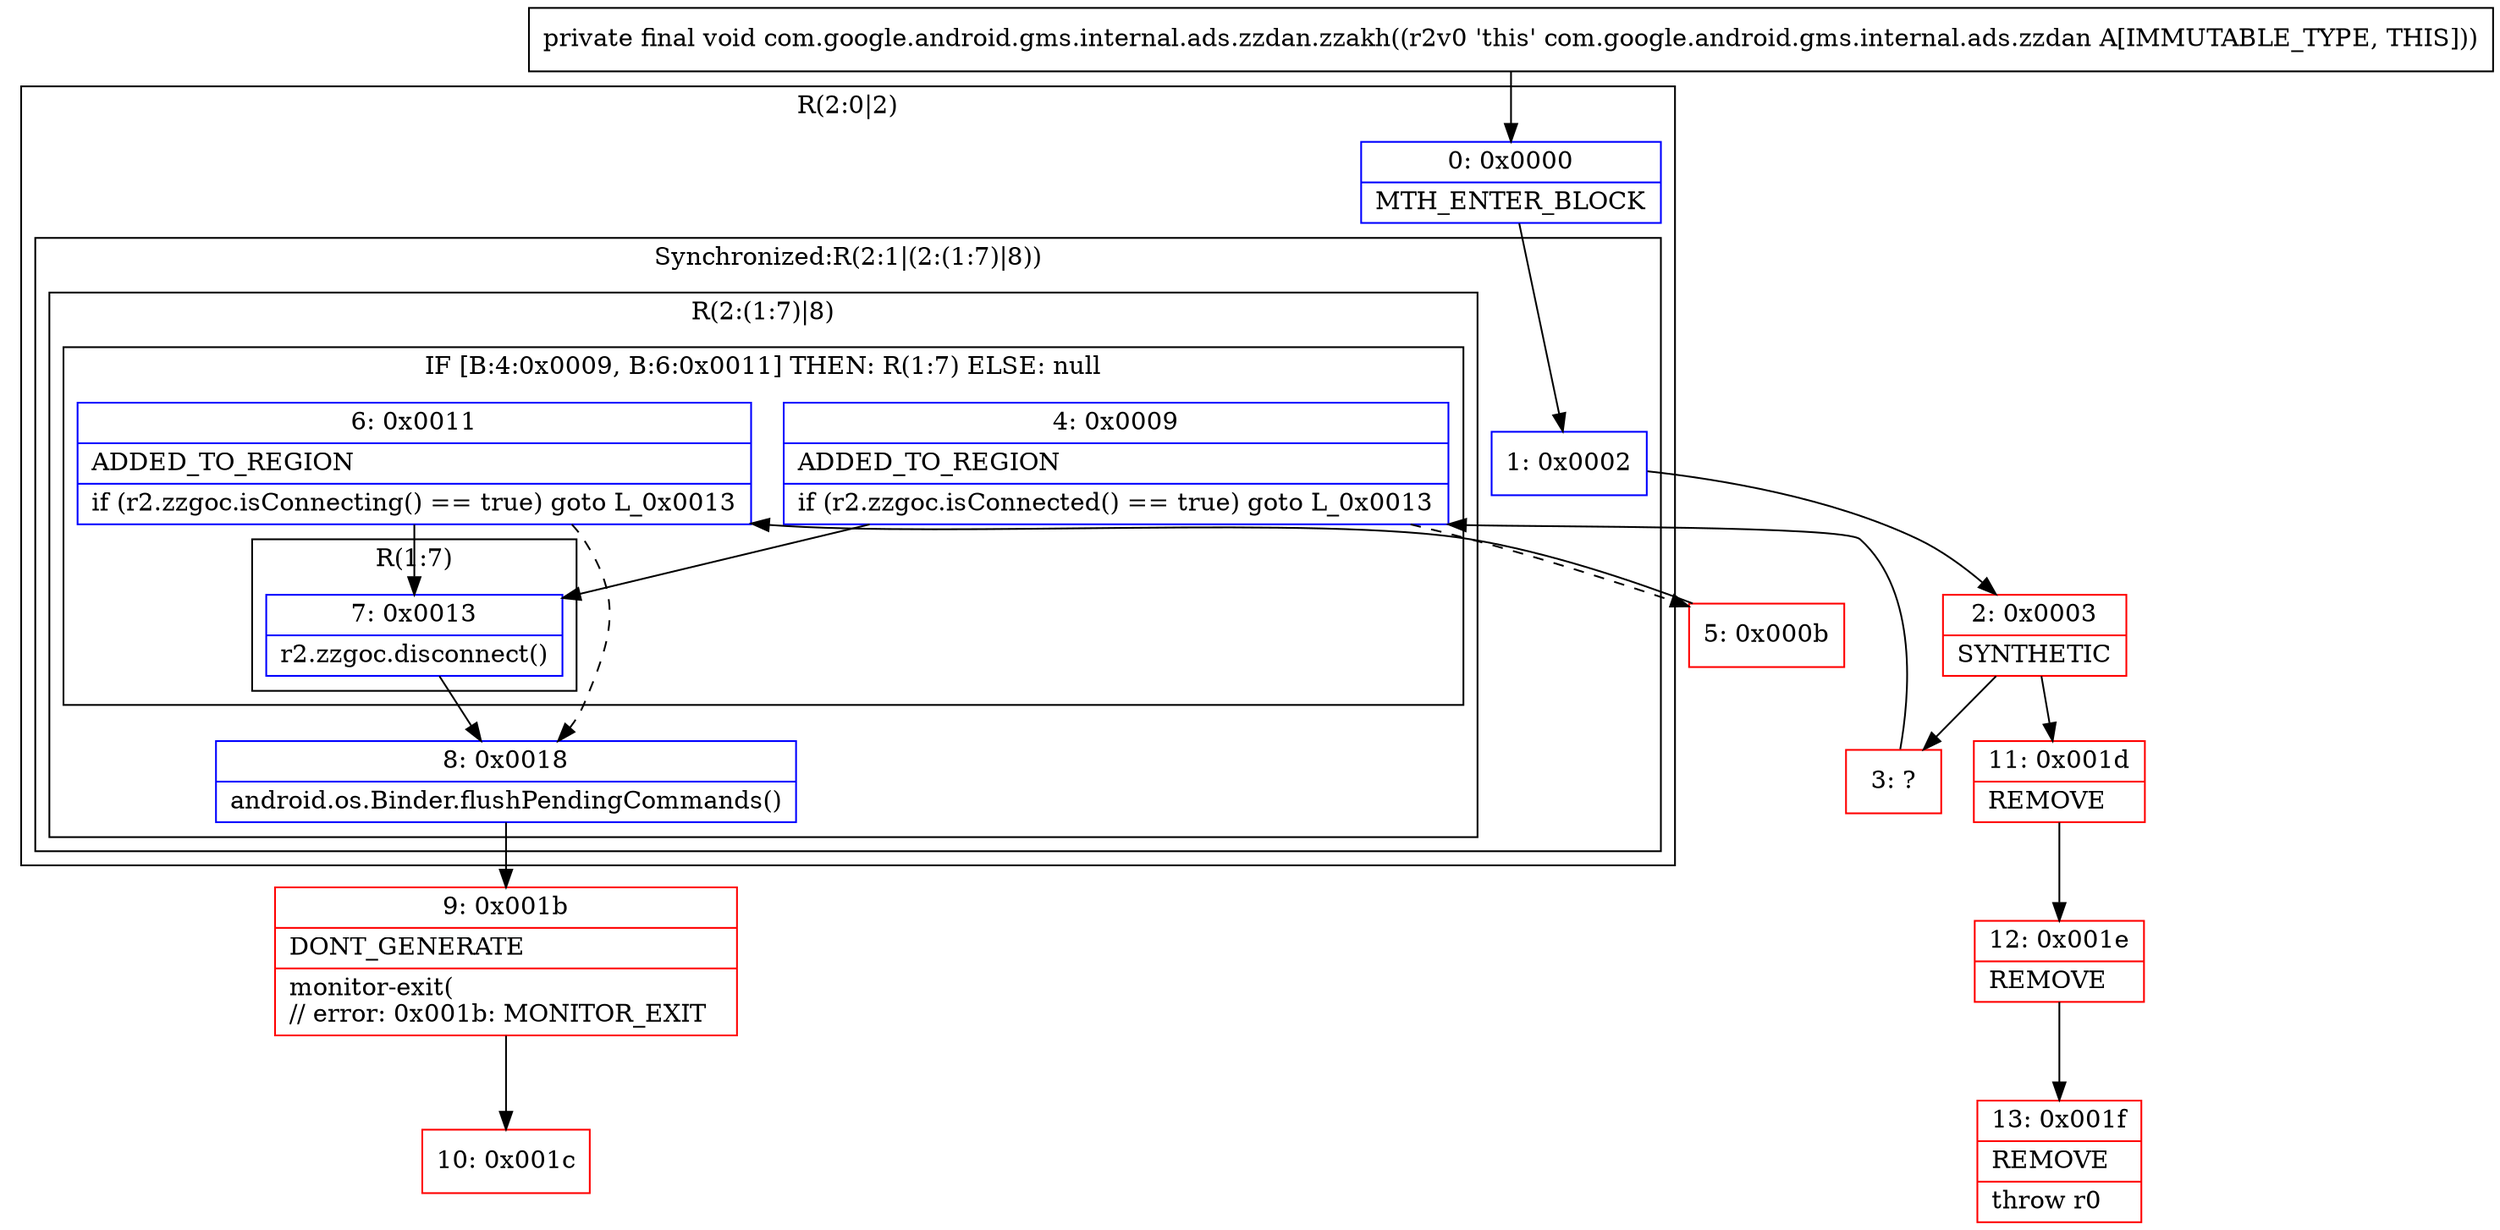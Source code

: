 digraph "CFG forcom.google.android.gms.internal.ads.zzdan.zzakh()V" {
subgraph cluster_Region_998751211 {
label = "R(2:0|2)";
node [shape=record,color=blue];
Node_0 [shape=record,label="{0\:\ 0x0000|MTH_ENTER_BLOCK\l}"];
subgraph cluster_SynchronizedRegion_632846748 {
label = "Synchronized:R(2:1|(2:(1:7)|8))";
node [shape=record,color=blue];
Node_1 [shape=record,label="{1\:\ 0x0002}"];
subgraph cluster_Region_1769879812 {
label = "R(2:(1:7)|8)";
node [shape=record,color=blue];
subgraph cluster_IfRegion_605553311 {
label = "IF [B:4:0x0009, B:6:0x0011] THEN: R(1:7) ELSE: null";
node [shape=record,color=blue];
Node_4 [shape=record,label="{4\:\ 0x0009|ADDED_TO_REGION\l|if (r2.zzgoc.isConnected() == true) goto L_0x0013\l}"];
Node_6 [shape=record,label="{6\:\ 0x0011|ADDED_TO_REGION\l|if (r2.zzgoc.isConnecting() == true) goto L_0x0013\l}"];
subgraph cluster_Region_583445780 {
label = "R(1:7)";
node [shape=record,color=blue];
Node_7 [shape=record,label="{7\:\ 0x0013|r2.zzgoc.disconnect()\l}"];
}
}
Node_8 [shape=record,label="{8\:\ 0x0018|android.os.Binder.flushPendingCommands()\l}"];
}
}
}
Node_2 [shape=record,color=red,label="{2\:\ 0x0003|SYNTHETIC\l}"];
Node_3 [shape=record,color=red,label="{3\:\ ?}"];
Node_5 [shape=record,color=red,label="{5\:\ 0x000b}"];
Node_9 [shape=record,color=red,label="{9\:\ 0x001b|DONT_GENERATE\l|monitor\-exit(\l\/\/ error: 0x001b: MONITOR_EXIT  \l}"];
Node_10 [shape=record,color=red,label="{10\:\ 0x001c}"];
Node_11 [shape=record,color=red,label="{11\:\ 0x001d|REMOVE\l}"];
Node_12 [shape=record,color=red,label="{12\:\ 0x001e|REMOVE\l}"];
Node_13 [shape=record,color=red,label="{13\:\ 0x001f|REMOVE\l|throw r0\l}"];
MethodNode[shape=record,label="{private final void com.google.android.gms.internal.ads.zzdan.zzakh((r2v0 'this' com.google.android.gms.internal.ads.zzdan A[IMMUTABLE_TYPE, THIS])) }"];
MethodNode -> Node_0;
Node_0 -> Node_1;
Node_1 -> Node_2;
Node_4 -> Node_5[style=dashed];
Node_4 -> Node_7;
Node_6 -> Node_7;
Node_6 -> Node_8[style=dashed];
Node_7 -> Node_8;
Node_8 -> Node_9;
Node_2 -> Node_3;
Node_2 -> Node_11;
Node_3 -> Node_4;
Node_5 -> Node_6;
Node_9 -> Node_10;
Node_11 -> Node_12;
Node_12 -> Node_13;
}

